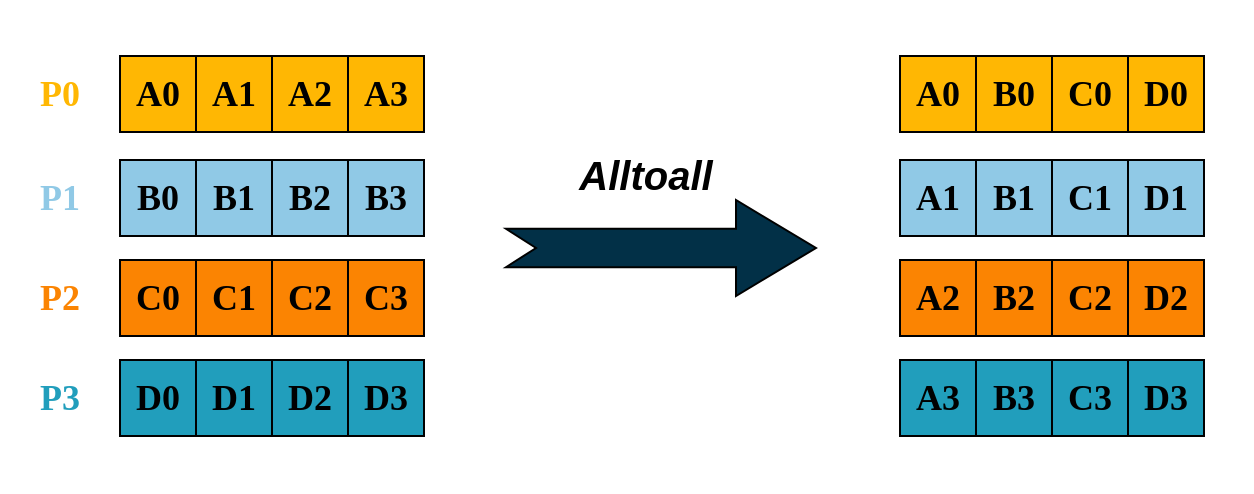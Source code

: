 <mxfile version="22.1.11" type="device">
  <diagram name="第 1 页" id="amTX1VgY5_vL3dBJrsxX">
    <mxGraphModel dx="954" dy="617" grid="0" gridSize="10" guides="1" tooltips="1" connect="1" arrows="1" fold="1" page="1" pageScale="1" pageWidth="1654" pageHeight="2336" math="0" shadow="0">
      <root>
        <mxCell id="0" />
        <mxCell id="1" parent="0" />
        <mxCell id="N_l56KZWyoBlaE_ASB7Y-1" value="" style="rounded=0;whiteSpace=wrap;html=1;strokeColor=none;fillColor=none;" vertex="1" parent="1">
          <mxGeometry x="163" y="191" width="622" height="246" as="geometry" />
        </mxCell>
        <mxCell id="N_l56KZWyoBlaE_ASB7Y-2" value="&lt;font color=&quot;#ffb703&quot; style=&quot;font-size: 18px;&quot; face=&quot;Times New Roman&quot;&gt;&lt;b&gt;P0&lt;/b&gt;&lt;/font&gt;" style="text;html=1;strokeColor=none;fillColor=none;align=center;verticalAlign=middle;whiteSpace=wrap;rounded=0;" vertex="1" parent="1">
          <mxGeometry x="159" y="223" width="60" height="30" as="geometry" />
        </mxCell>
        <mxCell id="N_l56KZWyoBlaE_ASB7Y-3" value="&lt;font color=&quot;#90c9e6&quot; style=&quot;font-size: 18px;&quot; face=&quot;Times New Roman&quot;&gt;&lt;b&gt;P1&lt;/b&gt;&lt;/font&gt;" style="text;html=1;strokeColor=none;fillColor=none;align=center;verticalAlign=middle;whiteSpace=wrap;rounded=0;" vertex="1" parent="1">
          <mxGeometry x="159" y="275" width="60" height="30" as="geometry" />
        </mxCell>
        <mxCell id="N_l56KZWyoBlaE_ASB7Y-4" value="&lt;font color=&quot;#fb8402&quot; style=&quot;font-size: 18px;&quot; face=&quot;Times New Roman&quot;&gt;&lt;b&gt;P2&lt;/b&gt;&lt;/font&gt;" style="text;html=1;strokeColor=none;fillColor=none;align=center;verticalAlign=middle;whiteSpace=wrap;rounded=0;" vertex="1" parent="1">
          <mxGeometry x="159" y="325" width="60" height="30" as="geometry" />
        </mxCell>
        <mxCell id="N_l56KZWyoBlaE_ASB7Y-5" value="&lt;font color=&quot;#219ebc&quot; style=&quot;font-size: 18px;&quot; face=&quot;Times New Roman&quot;&gt;&lt;b&gt;P3&lt;/b&gt;&lt;/font&gt;" style="text;html=1;strokeColor=none;fillColor=none;align=center;verticalAlign=middle;whiteSpace=wrap;rounded=0;" vertex="1" parent="1">
          <mxGeometry x="159" y="375" width="60" height="30" as="geometry" />
        </mxCell>
        <mxCell id="N_l56KZWyoBlaE_ASB7Y-6" value="" style="html=1;shadow=0;dashed=0;align=center;verticalAlign=middle;shape=mxgraph.arrows2.arrow;dy=0.6;dx=40;notch=15;fillColor=#023047;" vertex="1" parent="1">
          <mxGeometry x="412" y="291" width="155" height="48" as="geometry" />
        </mxCell>
        <mxCell id="N_l56KZWyoBlaE_ASB7Y-7" value="&lt;font style=&quot;font-size: 20px;&quot;&gt;&lt;b style=&quot;&quot;&gt;&lt;i style=&quot;&quot;&gt;Alltoall&lt;/i&gt;&lt;/b&gt;&lt;/font&gt;" style="text;html=1;strokeColor=none;fillColor=none;align=center;verticalAlign=middle;whiteSpace=wrap;rounded=0;" vertex="1" parent="1">
          <mxGeometry x="415" y="263" width="134" height="30" as="geometry" />
        </mxCell>
        <mxCell id="N_l56KZWyoBlaE_ASB7Y-8" value="&lt;b style=&quot;border-color: var(--border-color); font-family: &amp;quot;Times New Roman&amp;quot;; font-size: 18px;&quot;&gt;A0&lt;/b&gt;" style="whiteSpace=wrap;html=1;aspect=fixed;fillColor=#FFB703;" vertex="1" parent="1">
          <mxGeometry x="609" y="219" width="38" height="38" as="geometry" />
        </mxCell>
        <mxCell id="N_l56KZWyoBlaE_ASB7Y-9" value="&lt;b style=&quot;border-color: var(--border-color); font-family: &amp;quot;Times New Roman&amp;quot;; font-size: 18px;&quot;&gt;B0&lt;/b&gt;" style="whiteSpace=wrap;html=1;aspect=fixed;fillColor=#FFB703;" vertex="1" parent="1">
          <mxGeometry x="647" y="219" width="38" height="38" as="geometry" />
        </mxCell>
        <mxCell id="N_l56KZWyoBlaE_ASB7Y-10" value="&lt;b style=&quot;border-color: var(--border-color); font-family: &amp;quot;Times New Roman&amp;quot;; font-size: 18px;&quot;&gt;C0&lt;/b&gt;" style="whiteSpace=wrap;html=1;aspect=fixed;fillColor=#FFB703;" vertex="1" parent="1">
          <mxGeometry x="685" y="219" width="38" height="38" as="geometry" />
        </mxCell>
        <mxCell id="N_l56KZWyoBlaE_ASB7Y-11" value="&lt;b style=&quot;border-color: var(--border-color); font-family: &amp;quot;Times New Roman&amp;quot;; font-size: 18px;&quot;&gt;D0&lt;/b&gt;" style="whiteSpace=wrap;html=1;aspect=fixed;fillColor=#FFB703;" vertex="1" parent="1">
          <mxGeometry x="723" y="219" width="38" height="38" as="geometry" />
        </mxCell>
        <mxCell id="N_l56KZWyoBlaE_ASB7Y-12" value="&lt;b style=&quot;border-color: var(--border-color); font-family: &amp;quot;Times New Roman&amp;quot;; font-size: 18px;&quot;&gt;A1&lt;/b&gt;" style="whiteSpace=wrap;html=1;aspect=fixed;fillColor=#90C9E6;" vertex="1" parent="1">
          <mxGeometry x="609" y="271" width="38" height="38" as="geometry" />
        </mxCell>
        <mxCell id="N_l56KZWyoBlaE_ASB7Y-13" value="&lt;b style=&quot;border-color: var(--border-color); font-family: &amp;quot;Times New Roman&amp;quot;; font-size: 18px;&quot;&gt;B1&lt;/b&gt;" style="whiteSpace=wrap;html=1;aspect=fixed;fillColor=#90C9E6;" vertex="1" parent="1">
          <mxGeometry x="647" y="271" width="38" height="38" as="geometry" />
        </mxCell>
        <mxCell id="N_l56KZWyoBlaE_ASB7Y-14" value="&lt;b style=&quot;border-color: var(--border-color); font-family: &amp;quot;Times New Roman&amp;quot;; font-size: 18px;&quot;&gt;C1&lt;/b&gt;" style="whiteSpace=wrap;html=1;aspect=fixed;fillColor=#90C9E6;" vertex="1" parent="1">
          <mxGeometry x="685" y="271" width="38" height="38" as="geometry" />
        </mxCell>
        <mxCell id="N_l56KZWyoBlaE_ASB7Y-15" value="&lt;b style=&quot;border-color: var(--border-color); font-family: &amp;quot;Times New Roman&amp;quot;; font-size: 18px;&quot;&gt;D1&lt;/b&gt;" style="whiteSpace=wrap;html=1;aspect=fixed;fillColor=#90C9E6;" vertex="1" parent="1">
          <mxGeometry x="723" y="271" width="38" height="38" as="geometry" />
        </mxCell>
        <mxCell id="N_l56KZWyoBlaE_ASB7Y-16" value="&lt;b style=&quot;border-color: var(--border-color); font-family: &amp;quot;Times New Roman&amp;quot;; font-size: 18px;&quot;&gt;A2&lt;/b&gt;" style="whiteSpace=wrap;html=1;aspect=fixed;fillColor=#FB8402;" vertex="1" parent="1">
          <mxGeometry x="609" y="321" width="38" height="38" as="geometry" />
        </mxCell>
        <mxCell id="N_l56KZWyoBlaE_ASB7Y-17" value="&lt;b style=&quot;border-color: var(--border-color); font-family: &amp;quot;Times New Roman&amp;quot;; font-size: 18px;&quot;&gt;B2&lt;/b&gt;" style="whiteSpace=wrap;html=1;aspect=fixed;fillColor=#FB8402;" vertex="1" parent="1">
          <mxGeometry x="647" y="321" width="38" height="38" as="geometry" />
        </mxCell>
        <mxCell id="N_l56KZWyoBlaE_ASB7Y-18" value="&lt;b style=&quot;border-color: var(--border-color); font-family: &amp;quot;Times New Roman&amp;quot;; font-size: 18px;&quot;&gt;C2&lt;/b&gt;" style="whiteSpace=wrap;html=1;aspect=fixed;fillColor=#FB8402;" vertex="1" parent="1">
          <mxGeometry x="685" y="321" width="38" height="38" as="geometry" />
        </mxCell>
        <mxCell id="N_l56KZWyoBlaE_ASB7Y-19" value="&lt;b style=&quot;border-color: var(--border-color); font-family: &amp;quot;Times New Roman&amp;quot;; font-size: 18px;&quot;&gt;D2&lt;/b&gt;" style="whiteSpace=wrap;html=1;aspect=fixed;fillColor=#FB8402;" vertex="1" parent="1">
          <mxGeometry x="723" y="321" width="38" height="38" as="geometry" />
        </mxCell>
        <mxCell id="N_l56KZWyoBlaE_ASB7Y-20" value="&lt;b style=&quot;border-color: var(--border-color); font-family: &amp;quot;Times New Roman&amp;quot;; font-size: 18px;&quot;&gt;A3&lt;/b&gt;" style="whiteSpace=wrap;html=1;aspect=fixed;fillColor=#219EBC;" vertex="1" parent="1">
          <mxGeometry x="609" y="371" width="38" height="38" as="geometry" />
        </mxCell>
        <mxCell id="N_l56KZWyoBlaE_ASB7Y-21" value="&lt;b style=&quot;border-color: var(--border-color); font-family: &amp;quot;Times New Roman&amp;quot;; font-size: 18px;&quot;&gt;B3&lt;/b&gt;" style="whiteSpace=wrap;html=1;aspect=fixed;fillColor=#219EBC;" vertex="1" parent="1">
          <mxGeometry x="647" y="371" width="38" height="38" as="geometry" />
        </mxCell>
        <mxCell id="N_l56KZWyoBlaE_ASB7Y-22" value="&lt;b style=&quot;border-color: var(--border-color); font-family: &amp;quot;Times New Roman&amp;quot;; font-size: 18px;&quot;&gt;C3&lt;/b&gt;" style="whiteSpace=wrap;html=1;aspect=fixed;fillColor=#219EBC;" vertex="1" parent="1">
          <mxGeometry x="685" y="371" width="38" height="38" as="geometry" />
        </mxCell>
        <mxCell id="N_l56KZWyoBlaE_ASB7Y-23" value="&lt;b style=&quot;border-color: var(--border-color); font-family: &amp;quot;Times New Roman&amp;quot;; font-size: 18px;&quot;&gt;D3&lt;/b&gt;" style="whiteSpace=wrap;html=1;aspect=fixed;fillColor=#219EBC;" vertex="1" parent="1">
          <mxGeometry x="723" y="371" width="38" height="38" as="geometry" />
        </mxCell>
        <mxCell id="N_l56KZWyoBlaE_ASB7Y-24" value="&lt;font style=&quot;font-size: 18px;&quot; face=&quot;Times New Roman&quot;&gt;&lt;b&gt;A0&lt;/b&gt;&lt;/font&gt;" style="whiteSpace=wrap;html=1;aspect=fixed;fillColor=#FFB703;" vertex="1" parent="1">
          <mxGeometry x="219" y="219" width="38" height="38" as="geometry" />
        </mxCell>
        <mxCell id="N_l56KZWyoBlaE_ASB7Y-25" value="&lt;b style=&quot;border-color: var(--border-color); font-family: &amp;quot;Times New Roman&amp;quot;; font-size: 18px;&quot;&gt;A1&lt;/b&gt;" style="whiteSpace=wrap;html=1;aspect=fixed;fillColor=#FFB703;" vertex="1" parent="1">
          <mxGeometry x="257" y="219" width="38" height="38" as="geometry" />
        </mxCell>
        <mxCell id="N_l56KZWyoBlaE_ASB7Y-26" value="&lt;b style=&quot;border-color: var(--border-color); font-family: &amp;quot;Times New Roman&amp;quot;; font-size: 18px;&quot;&gt;A2&lt;/b&gt;" style="whiteSpace=wrap;html=1;aspect=fixed;fillColor=#FFB703;" vertex="1" parent="1">
          <mxGeometry x="295" y="219" width="38" height="38" as="geometry" />
        </mxCell>
        <mxCell id="N_l56KZWyoBlaE_ASB7Y-27" value="&lt;b style=&quot;border-color: var(--border-color); font-family: &amp;quot;Times New Roman&amp;quot;; font-size: 18px;&quot;&gt;A3&lt;/b&gt;" style="whiteSpace=wrap;html=1;aspect=fixed;fillColor=#FFB703;" vertex="1" parent="1">
          <mxGeometry x="333" y="219" width="38" height="38" as="geometry" />
        </mxCell>
        <mxCell id="N_l56KZWyoBlaE_ASB7Y-28" value="&lt;b style=&quot;border-color: var(--border-color); font-family: &amp;quot;Times New Roman&amp;quot;; font-size: 18px;&quot;&gt;B0&lt;/b&gt;" style="whiteSpace=wrap;html=1;aspect=fixed;fillColor=#90C9E6;" vertex="1" parent="1">
          <mxGeometry x="219" y="271" width="38" height="38" as="geometry" />
        </mxCell>
        <mxCell id="N_l56KZWyoBlaE_ASB7Y-29" value="&lt;b style=&quot;border-color: var(--border-color); font-family: &amp;quot;Times New Roman&amp;quot;; font-size: 18px;&quot;&gt;B1&lt;/b&gt;" style="whiteSpace=wrap;html=1;aspect=fixed;fillColor=#90C9E6;" vertex="1" parent="1">
          <mxGeometry x="257" y="271" width="38" height="38" as="geometry" />
        </mxCell>
        <mxCell id="N_l56KZWyoBlaE_ASB7Y-30" value="&lt;b style=&quot;border-color: var(--border-color); font-family: &amp;quot;Times New Roman&amp;quot;; font-size: 18px;&quot;&gt;B2&lt;/b&gt;" style="whiteSpace=wrap;html=1;aspect=fixed;fillColor=#90C9E6;" vertex="1" parent="1">
          <mxGeometry x="295" y="271" width="38" height="38" as="geometry" />
        </mxCell>
        <mxCell id="N_l56KZWyoBlaE_ASB7Y-31" value="&lt;b style=&quot;border-color: var(--border-color); font-family: &amp;quot;Times New Roman&amp;quot;; font-size: 18px;&quot;&gt;B3&lt;/b&gt;" style="whiteSpace=wrap;html=1;aspect=fixed;fillColor=#90C9E6;" vertex="1" parent="1">
          <mxGeometry x="333" y="271" width="38" height="38" as="geometry" />
        </mxCell>
        <mxCell id="N_l56KZWyoBlaE_ASB7Y-32" value="&lt;b style=&quot;border-color: var(--border-color); font-family: &amp;quot;Times New Roman&amp;quot;; font-size: 18px;&quot;&gt;C0&lt;/b&gt;" style="whiteSpace=wrap;html=1;aspect=fixed;fillColor=#FB8402;" vertex="1" parent="1">
          <mxGeometry x="219" y="321" width="38" height="38" as="geometry" />
        </mxCell>
        <mxCell id="N_l56KZWyoBlaE_ASB7Y-33" value="&lt;b style=&quot;border-color: var(--border-color); font-family: &amp;quot;Times New Roman&amp;quot;; font-size: 18px;&quot;&gt;C1&lt;/b&gt;" style="whiteSpace=wrap;html=1;aspect=fixed;fillColor=#FB8402;" vertex="1" parent="1">
          <mxGeometry x="257" y="321" width="38" height="38" as="geometry" />
        </mxCell>
        <mxCell id="N_l56KZWyoBlaE_ASB7Y-34" value="&lt;b style=&quot;border-color: var(--border-color); font-family: &amp;quot;Times New Roman&amp;quot;; font-size: 18px;&quot;&gt;C2&lt;/b&gt;" style="whiteSpace=wrap;html=1;aspect=fixed;fillColor=#FB8402;" vertex="1" parent="1">
          <mxGeometry x="295" y="321" width="38" height="38" as="geometry" />
        </mxCell>
        <mxCell id="N_l56KZWyoBlaE_ASB7Y-35" value="&lt;b style=&quot;border-color: var(--border-color); font-family: &amp;quot;Times New Roman&amp;quot;; font-size: 18px;&quot;&gt;C3&lt;/b&gt;" style="whiteSpace=wrap;html=1;aspect=fixed;fillColor=#FB8402;" vertex="1" parent="1">
          <mxGeometry x="333" y="321" width="38" height="38" as="geometry" />
        </mxCell>
        <mxCell id="N_l56KZWyoBlaE_ASB7Y-36" value="&lt;b style=&quot;border-color: var(--border-color); font-family: &amp;quot;Times New Roman&amp;quot;; font-size: 18px;&quot;&gt;D0&lt;/b&gt;" style="whiteSpace=wrap;html=1;aspect=fixed;fillColor=#219EBC;" vertex="1" parent="1">
          <mxGeometry x="219" y="371" width="38" height="38" as="geometry" />
        </mxCell>
        <mxCell id="N_l56KZWyoBlaE_ASB7Y-37" value="&lt;b style=&quot;border-color: var(--border-color); font-family: &amp;quot;Times New Roman&amp;quot;; font-size: 18px;&quot;&gt;D1&lt;/b&gt;" style="whiteSpace=wrap;html=1;aspect=fixed;fillColor=#219EBC;" vertex="1" parent="1">
          <mxGeometry x="257" y="371" width="38" height="38" as="geometry" />
        </mxCell>
        <mxCell id="N_l56KZWyoBlaE_ASB7Y-38" value="&lt;b style=&quot;border-color: var(--border-color); font-family: &amp;quot;Times New Roman&amp;quot;; font-size: 18px;&quot;&gt;D2&lt;/b&gt;" style="whiteSpace=wrap;html=1;aspect=fixed;fillColor=#219EBC;" vertex="1" parent="1">
          <mxGeometry x="295" y="371" width="38" height="38" as="geometry" />
        </mxCell>
        <mxCell id="N_l56KZWyoBlaE_ASB7Y-39" value="&lt;b style=&quot;border-color: var(--border-color); font-family: &amp;quot;Times New Roman&amp;quot;; font-size: 18px;&quot;&gt;D3&lt;/b&gt;" style="whiteSpace=wrap;html=1;aspect=fixed;fillColor=#219EBC;" vertex="1" parent="1">
          <mxGeometry x="333" y="371" width="38" height="38" as="geometry" />
        </mxCell>
      </root>
    </mxGraphModel>
  </diagram>
</mxfile>
